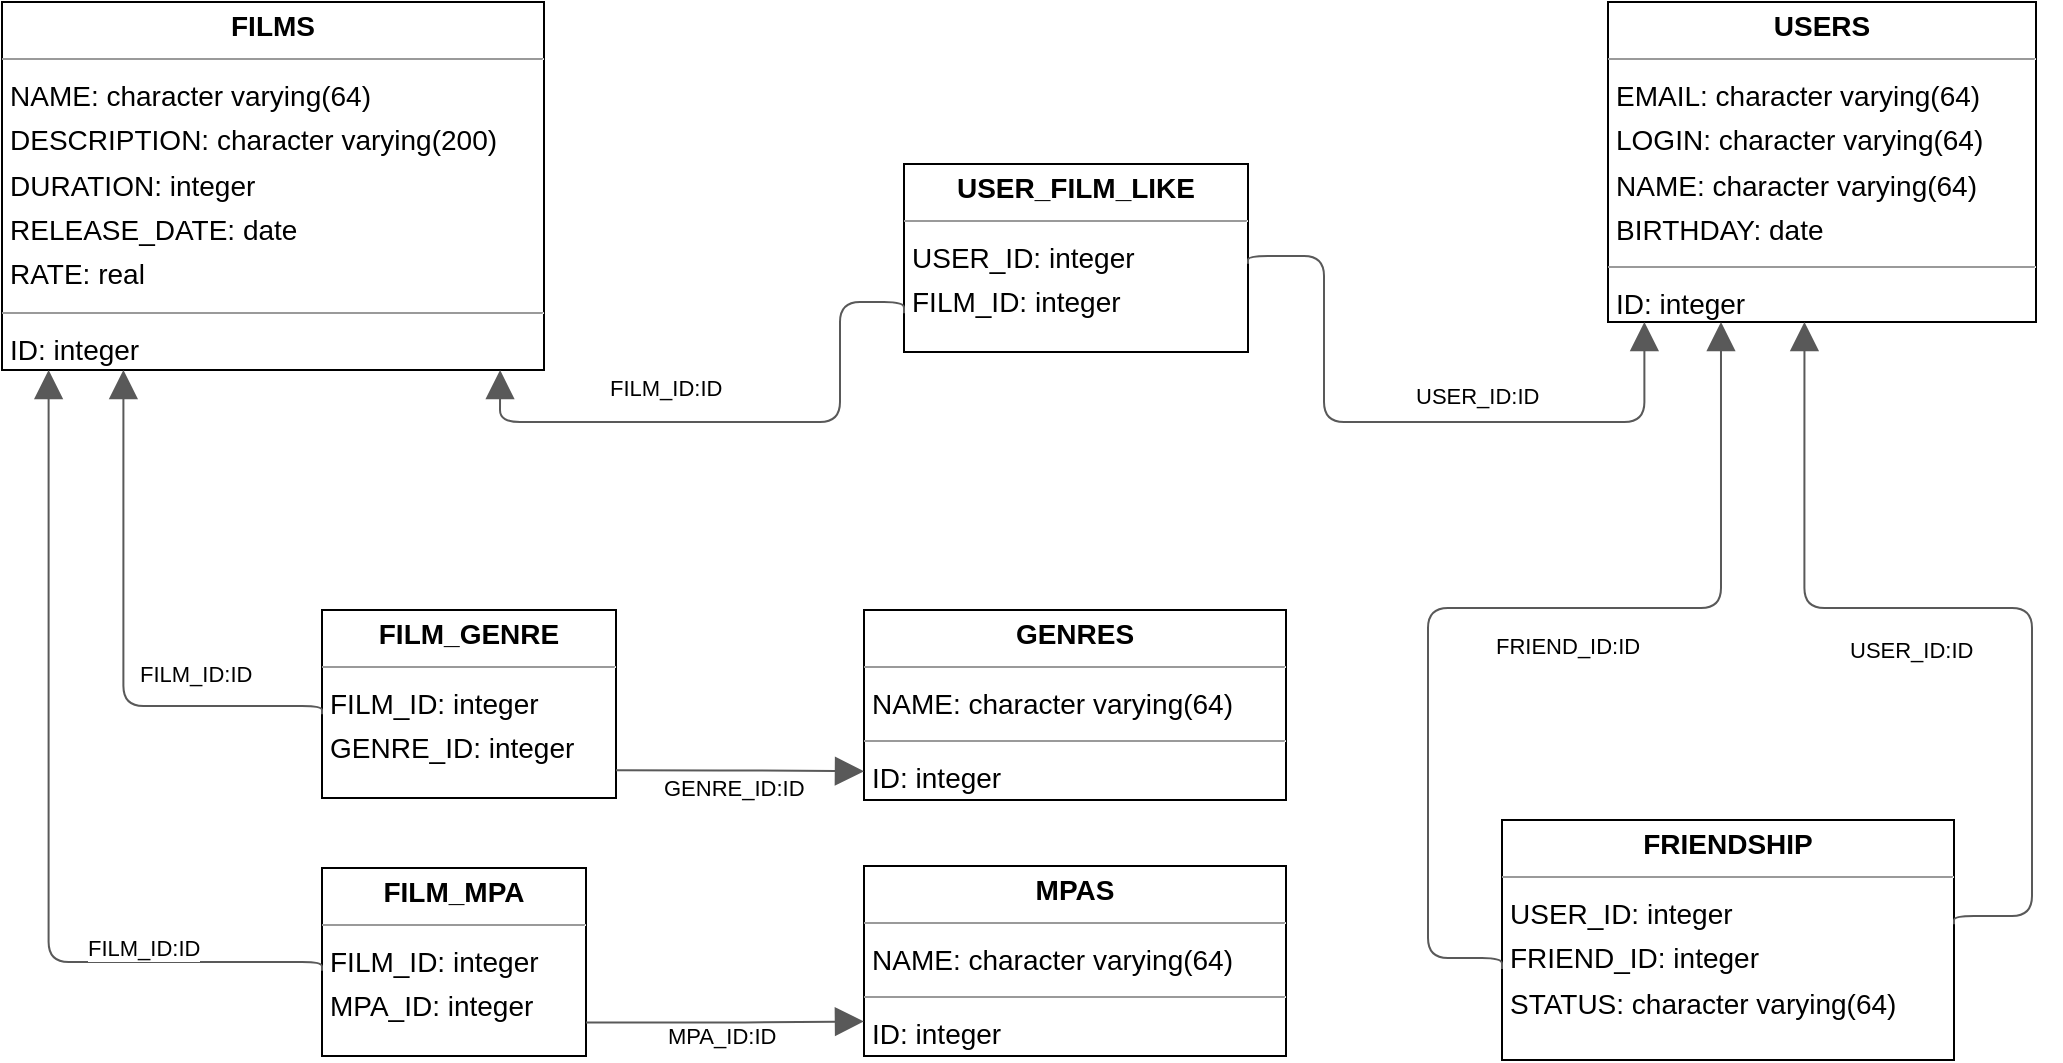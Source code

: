 <mxGraphModel dx="0" dy="0" grid="1" gridSize="10" guides="1" tooltips="1" connect="1" arrows="1" fold="1" page="0" pageScale="1" background="none" math="0" shadow="0">
  <root>
    <mxCell id="0" />
    <mxCell id="1" parent="0" />
    <mxCell id="node4" parent="1" vertex="1" value="&lt;p style=&quot;margin:0px;margin-top:4px;text-align:center;&quot;&gt;&lt;b&gt;FILMS&lt;/b&gt;&lt;/p&gt;&lt;hr size=&quot;1&quot;/&gt;&lt;p style=&quot;margin:0 0 0 4px;line-height:1.6;&quot;&gt; NAME: character varying(64)&lt;br/&gt; DESCRIPTION: character varying(200)&lt;br/&gt; DURATION: integer&lt;br/&gt; RELEASE_DATE: date&lt;br/&gt; RATE: real&lt;/p&gt;&lt;hr size=&quot;1&quot;/&gt;&lt;p style=&quot;margin:0 0 0 4px;line-height:1.6;&quot;&gt; ID: integer&lt;/p&gt;" style="verticalAlign=top;align=left;overflow=fill;fontSize=14;fontFamily=Helvetica;html=1;rounded=0;shadow=0;comic=0;labelBackgroundColor=none;strokeWidth=1;">
      <mxGeometry x="-180" y="-181" width="271" height="184" as="geometry" />
    </mxCell>
    <mxCell id="node6" parent="1" vertex="1" value="&lt;p style=&quot;margin:0px;margin-top:4px;text-align:center;&quot;&gt;&lt;b&gt;FILM_GENRE&lt;/b&gt;&lt;/p&gt;&lt;hr size=&quot;1&quot;/&gt;&lt;p style=&quot;margin:0 0 0 4px;line-height:1.6;&quot;&gt; FILM_ID: integer&lt;br/&gt; GENRE_ID: integer&lt;/p&gt;" style="verticalAlign=top;align=left;overflow=fill;fontSize=14;fontFamily=Helvetica;html=1;rounded=0;shadow=0;comic=0;labelBackgroundColor=none;strokeWidth=1;">
      <mxGeometry x="-20" y="123" width="147" height="94" as="geometry" />
    </mxCell>
    <mxCell id="node7" parent="1" vertex="1" value="&lt;p style=&quot;margin:0px;margin-top:4px;text-align:center;&quot;&gt;&lt;b&gt;FILM_MPA&lt;/b&gt;&lt;/p&gt;&lt;hr size=&quot;1&quot;/&gt;&lt;p style=&quot;margin:0 0 0 4px;line-height:1.6;&quot;&gt; FILM_ID: integer&lt;br/&gt; MPA_ID: integer&lt;/p&gt;" style="verticalAlign=top;align=left;overflow=fill;fontSize=14;fontFamily=Helvetica;html=1;rounded=0;shadow=0;comic=0;labelBackgroundColor=none;strokeWidth=1;">
      <mxGeometry x="-20" y="252" width="132" height="94" as="geometry" />
    </mxCell>
    <mxCell id="node3" parent="1" vertex="1" value="&lt;p style=&quot;margin:0px;margin-top:4px;text-align:center;&quot;&gt;&lt;b&gt;FRIENDSHIP&lt;/b&gt;&lt;/p&gt;&lt;hr size=&quot;1&quot;/&gt;&lt;p style=&quot;margin:0 0 0 4px;line-height:1.6;&quot;&gt; USER_ID: integer&lt;br/&gt; FRIEND_ID: integer&lt;br/&gt; STATUS: character varying(64)&lt;/p&gt;" style="verticalAlign=top;align=left;overflow=fill;fontSize=14;fontFamily=Helvetica;html=1;rounded=0;shadow=0;comic=0;labelBackgroundColor=none;strokeWidth=1;">
      <mxGeometry x="570" y="228" width="226" height="120" as="geometry" />
    </mxCell>
    <mxCell id="node2" parent="1" vertex="1" value="&lt;p style=&quot;margin:0px;margin-top:4px;text-align:center;&quot;&gt;&lt;b&gt;GENRES&lt;/b&gt;&lt;/p&gt;&lt;hr size=&quot;1&quot;/&gt;&lt;p style=&quot;margin:0 0 0 4px;line-height:1.6;&quot;&gt; NAME: character varying(64)&lt;/p&gt;&lt;hr size=&quot;1&quot;/&gt;&lt;p style=&quot;margin:0 0 0 4px;line-height:1.6;&quot;&gt; ID: integer&lt;/p&gt;" style="verticalAlign=top;align=left;overflow=fill;fontSize=14;fontFamily=Helvetica;html=1;rounded=0;shadow=0;comic=0;labelBackgroundColor=none;strokeWidth=1;">
      <mxGeometry x="251" y="123" width="211" height="95" as="geometry" />
    </mxCell>
    <mxCell id="node1" parent="1" vertex="1" value="&lt;p style=&quot;margin:0px;margin-top:4px;text-align:center;&quot;&gt;&lt;b&gt;MPAS&lt;/b&gt;&lt;/p&gt;&lt;hr size=&quot;1&quot;/&gt;&lt;p style=&quot;margin:0 0 0 4px;line-height:1.6;&quot;&gt; NAME: character varying(64)&lt;/p&gt;&lt;hr size=&quot;1&quot;/&gt;&lt;p style=&quot;margin:0 0 0 4px;line-height:1.6;&quot;&gt; ID: integer&lt;/p&gt;" style="verticalAlign=top;align=left;overflow=fill;fontSize=14;fontFamily=Helvetica;html=1;rounded=0;shadow=0;comic=0;labelBackgroundColor=none;strokeWidth=1;">
      <mxGeometry x="251" y="251" width="211" height="95" as="geometry" />
    </mxCell>
    <mxCell id="node0" parent="1" vertex="1" value="&lt;p style=&quot;margin:0px;margin-top:4px;text-align:center;&quot;&gt;&lt;b&gt;USERS&lt;/b&gt;&lt;/p&gt;&lt;hr size=&quot;1&quot;/&gt;&lt;p style=&quot;margin:0 0 0 4px;line-height:1.6;&quot;&gt; EMAIL: character varying(64)&lt;br/&gt; LOGIN: character varying(64)&lt;br/&gt; NAME: character varying(64)&lt;br/&gt; BIRTHDAY: date&lt;/p&gt;&lt;hr size=&quot;1&quot;/&gt;&lt;p style=&quot;margin:0 0 0 4px;line-height:1.6;&quot;&gt; ID: integer&lt;/p&gt;" style="verticalAlign=top;align=left;overflow=fill;fontSize=14;fontFamily=Helvetica;html=1;rounded=0;shadow=0;comic=0;labelBackgroundColor=none;strokeWidth=1;">
      <mxGeometry x="623" y="-181" width="214" height="160" as="geometry" />
    </mxCell>
    <mxCell id="node5" parent="1" vertex="1" value="&lt;p style=&quot;margin:0px;margin-top:4px;text-align:center;&quot;&gt;&lt;b&gt;USER_FILM_LIKE&lt;/b&gt;&lt;/p&gt;&lt;hr size=&quot;1&quot;/&gt;&lt;p style=&quot;margin:0 0 0 4px;line-height:1.6;&quot;&gt; USER_ID: integer&lt;br/&gt; FILM_ID: integer&lt;/p&gt;" style="verticalAlign=top;align=left;overflow=fill;fontSize=14;fontFamily=Helvetica;html=1;rounded=0;shadow=0;comic=0;labelBackgroundColor=none;strokeWidth=1;">
      <mxGeometry x="271" y="-100" width="172" height="94" as="geometry" />
    </mxCell>
    <mxCell id="edge2" edge="1" value="" parent="1" source="node6" target="node4" style="html=1;rounded=1;edgeStyle=orthogonalEdgeStyle;dashed=0;startArrow=none;endArrow=block;endSize=12;strokeColor=#595959;exitX=0.000;exitY=0.554;exitDx=0;exitDy=0;entryX=0.224;entryY=1.000;entryDx=0;entryDy=0;">
      <mxGeometry width="50" height="50" relative="1" as="geometry">
        <Array as="points">
          <mxPoint x="-119" y="171" />
        </Array>
      </mxGeometry>
    </mxCell>
    <mxCell id="label14" parent="edge2" vertex="1" connectable="0" value="FILM_ID:ID" style="edgeLabel;resizable=0;html=1;align=left;verticalAlign=top;strokeColor=default;">
      <mxGeometry x="-113" y="142" as="geometry" />
    </mxCell>
    <mxCell id="edge3" edge="1" value="" parent="1" source="node6" target="node2" style="html=1;rounded=1;edgeStyle=orthogonalEdgeStyle;dashed=0;startArrow=none;endArrow=block;endSize=12;strokeColor=#595959;exitX=1.000;exitY=0.853;exitDx=0;exitDy=0;entryX=0.000;entryY=0.849;entryDx=0;entryDy=0;">
      <mxGeometry width="50" height="50" relative="1" as="geometry">
        <Array as="points" />
      </mxGeometry>
    </mxCell>
    <mxCell id="label20" parent="edge3" vertex="1" connectable="0" value="GENRE_ID:ID" style="edgeLabel;resizable=0;html=1;align=left;verticalAlign=top;strokeColor=default;">
      <mxGeometry x="149" y="199" as="geometry" />
    </mxCell>
    <mxCell id="edge7" edge="1" value="" parent="1" source="node7" target="node4" style="html=1;rounded=1;edgeStyle=orthogonalEdgeStyle;dashed=0;startArrow=none;endArrow=block;endSize=12;strokeColor=#595959;exitX=0.000;exitY=0.547;exitDx=0;exitDy=0;entryX=0.086;entryY=1.000;entryDx=0;entryDy=0;">
      <mxGeometry width="50" height="50" relative="1" as="geometry">
        <Array as="points">
          <mxPoint x="-157" y="299" />
        </Array>
      </mxGeometry>
    </mxCell>
    <mxCell id="label44" parent="edge7" vertex="1" connectable="0" value="FILM_ID:ID" style="edgeLabel;resizable=0;html=1;align=left;verticalAlign=top;strokeColor=default;">
      <mxGeometry x="-139" y="279" as="geometry" />
    </mxCell>
    <mxCell id="edge4" edge="1" value="" parent="1" source="node7" target="node1" style="html=1;rounded=1;edgeStyle=orthogonalEdgeStyle;dashed=0;startArrow=none;endArrow=block;endSize=12;strokeColor=#595959;exitX=1.000;exitY=0.822;exitDx=0;exitDy=0;entryX=0.000;entryY=0.818;entryDx=0;entryDy=0;">
      <mxGeometry width="50" height="50" relative="1" as="geometry">
        <Array as="points" />
      </mxGeometry>
    </mxCell>
    <mxCell id="label26" parent="edge4" vertex="1" connectable="0" value="MPA_ID:ID" style="edgeLabel;resizable=0;html=1;align=left;verticalAlign=top;strokeColor=default;">
      <mxGeometry x="151" y="323" as="geometry" />
    </mxCell>
    <mxCell id="edge0" edge="1" value="" parent="1" source="node3" target="node0" style="html=1;rounded=1;edgeStyle=orthogonalEdgeStyle;dashed=0;startArrow=none;endArrow=block;endSize=12;strokeColor=#595959;exitX=0.000;exitY=0.621;exitDx=0;exitDy=0;entryX=0.264;entryY=1.000;entryDx=0;entryDy=0;">
      <mxGeometry width="50" height="50" relative="1" as="geometry">
        <Array as="points">
          <mxPoint x="533" y="297" />
          <mxPoint x="533" y="122" />
          <mxPoint x="679" y="122" />
        </Array>
      </mxGeometry>
    </mxCell>
    <mxCell id="label2" parent="edge0" vertex="1" connectable="0" value="FRIEND_ID:ID" style="edgeLabel;resizable=0;html=1;align=left;verticalAlign=top;strokeColor=default;">
      <mxGeometry x="565" y="128" as="geometry" />
    </mxCell>
    <mxCell id="edge5" edge="1" value="" parent="1" source="node3" target="node0" style="html=1;rounded=1;edgeStyle=orthogonalEdgeStyle;dashed=0;startArrow=none;endArrow=block;endSize=12;strokeColor=#595959;exitX=1.000;exitY=0.434;exitDx=0;exitDy=0;entryX=0.459;entryY=1.000;entryDx=0;entryDy=0;">
      <mxGeometry width="50" height="50" relative="1" as="geometry">
        <Array as="points">
          <mxPoint x="835" y="276" />
          <mxPoint x="835" y="122" />
          <mxPoint x="721" y="122" />
        </Array>
      </mxGeometry>
    </mxCell>
    <mxCell id="label32" parent="edge5" vertex="1" connectable="0" value="USER_ID:ID" style="edgeLabel;resizable=0;html=1;align=left;verticalAlign=top;strokeColor=default;">
      <mxGeometry x="742" y="130" as="geometry" />
    </mxCell>
    <mxCell id="edge1" edge="1" value="" parent="1" source="node5" target="node4" style="html=1;rounded=1;edgeStyle=orthogonalEdgeStyle;dashed=0;startArrow=none;endArrow=block;endSize=12;strokeColor=#595959;exitX=0.000;exitY=0.794;exitDx=0;exitDy=0;entryX=0.919;entryY=1.000;entryDx=0;entryDy=0;">
      <mxGeometry width="50" height="50" relative="1" as="geometry">
        <Array as="points">
          <mxPoint x="239" y="-31" />
          <mxPoint x="239" y="29" />
          <mxPoint x="69" y="29" />
        </Array>
      </mxGeometry>
    </mxCell>
    <mxCell id="label8" parent="edge1" vertex="1" connectable="0" value="FILM_ID:ID" style="edgeLabel;resizable=0;html=1;align=left;verticalAlign=top;strokeColor=default;">
      <mxGeometry x="122" y="-1" as="geometry" />
    </mxCell>
    <mxCell id="edge6" edge="1" value="" parent="1" source="node5" target="node0" style="html=1;rounded=1;edgeStyle=orthogonalEdgeStyle;dashed=0;startArrow=none;endArrow=block;endSize=12;strokeColor=#595959;exitX=1.005;exitY=0.531;exitDx=0;exitDy=0;entryX=0.085;entryY=1.000;entryDx=0;entryDy=0;">
      <mxGeometry width="50" height="50" relative="1" as="geometry">
        <Array as="points">
          <mxPoint x="481" y="-54" />
          <mxPoint x="481" y="29" />
          <mxPoint x="641" y="29" />
        </Array>
      </mxGeometry>
    </mxCell>
    <mxCell id="label38" parent="edge6" vertex="1" connectable="0" value="USER_ID:ID" style="edgeLabel;resizable=0;html=1;align=left;verticalAlign=top;strokeColor=default;">
      <mxGeometry x="525" y="3" as="geometry" />
    </mxCell>
  </root>
</mxGraphModel>